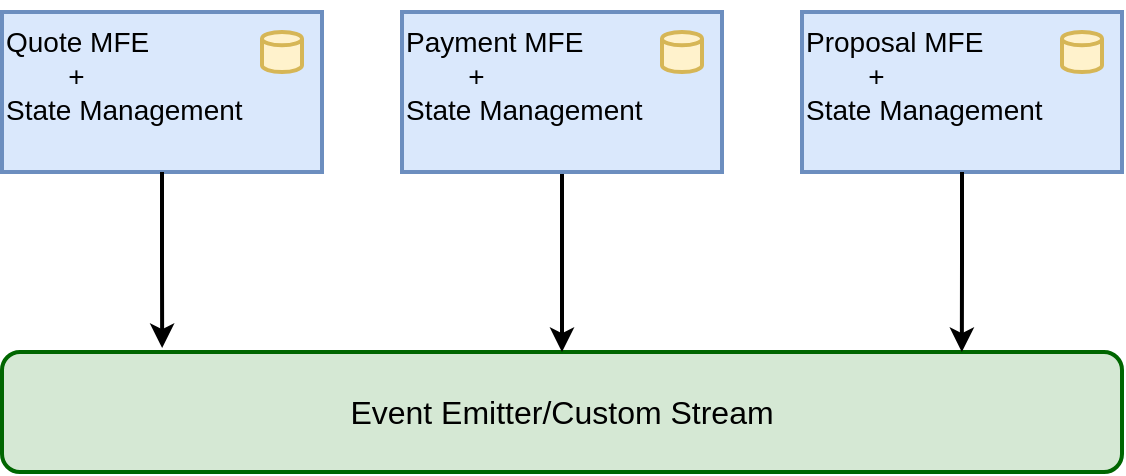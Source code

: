 <mxfile version="21.8.0" type="github" pages="3">
  <diagram name="Page-1" id="MzVWoEWec8v56sEEweH5">
    <mxGraphModel dx="1242" dy="822" grid="1" gridSize="10" guides="1" tooltips="1" connect="1" arrows="1" fold="1" page="1" pageScale="1" pageWidth="827" pageHeight="1169" math="0" shadow="0">
      <root>
        <mxCell id="0" />
        <mxCell id="1" parent="0" />
        <mxCell id="ktN8zvqo9SvSBjjJl3I4-1" value="&lt;font style=&quot;font-size: 16px;&quot;&gt;Event Emitter/Custom Stream&lt;/font&gt;" style="rounded=1;whiteSpace=wrap;html=1;fillColor=#d5e8d4;strokeColor=#006600;strokeWidth=2;" parent="1" vertex="1">
          <mxGeometry x="120" y="290" width="560" height="60" as="geometry" />
        </mxCell>
        <mxCell id="ktN8zvqo9SvSBjjJl3I4-2" value="&lt;p&gt;&lt;/p&gt;&lt;div style=&quot;&quot;&gt;&lt;span style=&quot;font-size: 14px; background-color: initial;&quot;&gt;Quote MFE&lt;/span&gt;&lt;/div&gt;&lt;font style=&quot;font-size: 14px;&quot;&gt;&lt;div style=&quot;&quot;&gt;&lt;span style=&quot;background-color: initial; white-space: pre;&quot;&gt;&#x9;&lt;/span&gt;&lt;span style=&quot;background-color: initial;&quot;&gt;+&lt;/span&gt;&lt;/div&gt;&lt;div style=&quot;&quot;&gt;&lt;span style=&quot;background-color: initial;&quot;&gt;State Management&lt;/span&gt;&lt;/div&gt;&lt;/font&gt;&lt;p&gt;&lt;/p&gt;&lt;font style=&quot;&quot;&gt;&lt;div style=&quot;font-size: 14px;&quot;&gt;&lt;br&gt;&lt;/div&gt;&lt;/font&gt;" style="rounded=0;whiteSpace=wrap;html=1;strokeWidth=2;align=left;fillColor=#dae8fc;strokeColor=#6c8ebf;" parent="1" vertex="1">
          <mxGeometry x="120" y="120" width="160" height="80" as="geometry" />
        </mxCell>
        <mxCell id="ktN8zvqo9SvSBjjJl3I4-8" value="" style="strokeWidth=2;html=1;shape=mxgraph.flowchart.database;whiteSpace=wrap;fillColor=#fff2cc;strokeColor=#d6b656;" parent="1" vertex="1">
          <mxGeometry x="250" y="130" width="20" height="20" as="geometry" />
        </mxCell>
        <mxCell id="ktN8zvqo9SvSBjjJl3I4-14" style="edgeStyle=orthogonalEdgeStyle;rounded=0;orthogonalLoop=1;jettySize=auto;html=1;entryX=0.5;entryY=0;entryDx=0;entryDy=0;strokeWidth=2;" parent="1" source="ktN8zvqo9SvSBjjJl3I4-9" target="ktN8zvqo9SvSBjjJl3I4-1" edge="1">
          <mxGeometry relative="1" as="geometry" />
        </mxCell>
        <mxCell id="ktN8zvqo9SvSBjjJl3I4-9" value="&lt;p&gt;&lt;/p&gt;&lt;div style=&quot;&quot;&gt;&lt;span style=&quot;font-size: 14px; background-color: initial;&quot;&gt;Payment MFE&lt;/span&gt;&lt;/div&gt;&lt;font style=&quot;font-size: 14px;&quot;&gt;&lt;div style=&quot;&quot;&gt;&lt;span style=&quot;background-color: initial; white-space: pre;&quot;&gt;&#x9;&lt;/span&gt;&lt;span style=&quot;background-color: initial;&quot;&gt;+&lt;/span&gt;&lt;/div&gt;&lt;div style=&quot;&quot;&gt;&lt;span style=&quot;background-color: initial;&quot;&gt;State Management&lt;/span&gt;&lt;/div&gt;&lt;/font&gt;&lt;p&gt;&lt;/p&gt;&lt;font style=&quot;&quot;&gt;&lt;div style=&quot;font-size: 14px;&quot;&gt;&lt;br&gt;&lt;/div&gt;&lt;/font&gt;" style="rounded=0;whiteSpace=wrap;html=1;strokeWidth=2;align=left;fillColor=#dae8fc;strokeColor=#6c8ebf;" parent="1" vertex="1">
          <mxGeometry x="320" y="120" width="160" height="80" as="geometry" />
        </mxCell>
        <mxCell id="ktN8zvqo9SvSBjjJl3I4-10" value="&lt;p&gt;&lt;/p&gt;&lt;div style=&quot;&quot;&gt;&lt;span style=&quot;font-size: 14px; background-color: initial;&quot;&gt;Proposal MFE&lt;/span&gt;&lt;/div&gt;&lt;font style=&quot;font-size: 14px;&quot;&gt;&lt;div style=&quot;&quot;&gt;&lt;span style=&quot;background-color: initial; white-space: pre;&quot;&gt;&#x9;&lt;/span&gt;&lt;span style=&quot;background-color: initial;&quot;&gt;+&lt;/span&gt;&lt;/div&gt;&lt;div style=&quot;&quot;&gt;&lt;span style=&quot;background-color: initial;&quot;&gt;State Management&lt;/span&gt;&lt;/div&gt;&lt;/font&gt;&lt;p&gt;&lt;/p&gt;&lt;font style=&quot;&quot;&gt;&lt;div style=&quot;font-size: 14px;&quot;&gt;&lt;br&gt;&lt;/div&gt;&lt;/font&gt;" style="rounded=0;whiteSpace=wrap;html=1;strokeWidth=2;align=left;fillColor=#dae8fc;strokeColor=#6c8ebf;" parent="1" vertex="1">
          <mxGeometry x="520" y="120" width="160" height="80" as="geometry" />
        </mxCell>
        <mxCell id="ktN8zvqo9SvSBjjJl3I4-11" value="" style="strokeWidth=2;html=1;shape=mxgraph.flowchart.database;whiteSpace=wrap;fillColor=#fff2cc;strokeColor=#d6b656;" parent="1" vertex="1">
          <mxGeometry x="450" y="130" width="20" height="20" as="geometry" />
        </mxCell>
        <mxCell id="ktN8zvqo9SvSBjjJl3I4-12" value="" style="strokeWidth=2;html=1;shape=mxgraph.flowchart.database;whiteSpace=wrap;fillColor=#fff2cc;strokeColor=#d6b656;" parent="1" vertex="1">
          <mxGeometry x="650" y="130" width="20" height="20" as="geometry" />
        </mxCell>
        <mxCell id="ktN8zvqo9SvSBjjJl3I4-16" style="edgeStyle=orthogonalEdgeStyle;rounded=0;orthogonalLoop=1;jettySize=auto;html=1;entryX=0.143;entryY=-0.033;entryDx=0;entryDy=0;entryPerimeter=0;strokeWidth=2;" parent="1" source="ktN8zvqo9SvSBjjJl3I4-2" target="ktN8zvqo9SvSBjjJl3I4-1" edge="1">
          <mxGeometry relative="1" as="geometry" />
        </mxCell>
        <mxCell id="ktN8zvqo9SvSBjjJl3I4-17" style="edgeStyle=orthogonalEdgeStyle;rounded=0;orthogonalLoop=1;jettySize=auto;html=1;entryX=0.857;entryY=0;entryDx=0;entryDy=0;entryPerimeter=0;strokeWidth=2;" parent="1" source="ktN8zvqo9SvSBjjJl3I4-10" target="ktN8zvqo9SvSBjjJl3I4-1" edge="1">
          <mxGeometry relative="1" as="geometry" />
        </mxCell>
      </root>
    </mxGraphModel>
  </diagram>
  <diagram id="0Cdgyoyq07JKJPTbVe7g" name="Page-2">
    <mxGraphModel dx="1242" dy="822" grid="1" gridSize="10" guides="1" tooltips="1" connect="1" arrows="1" fold="1" page="1" pageScale="1" pageWidth="827" pageHeight="1169" math="0" shadow="0">
      <root>
        <mxCell id="0" />
        <mxCell id="1" parent="0" />
      </root>
    </mxGraphModel>
  </diagram>
  <diagram id="HNfdalVLZ3NDDmyGjAUS" name="Page-3">
    <mxGraphModel dx="1242" dy="822" grid="1" gridSize="10" guides="1" tooltips="1" connect="1" arrows="1" fold="1" page="1" pageScale="1" pageWidth="827" pageHeight="1169" math="0" shadow="0">
      <root>
        <mxCell id="0" />
        <mxCell id="1" parent="0" />
      </root>
    </mxGraphModel>
  </diagram>
</mxfile>
